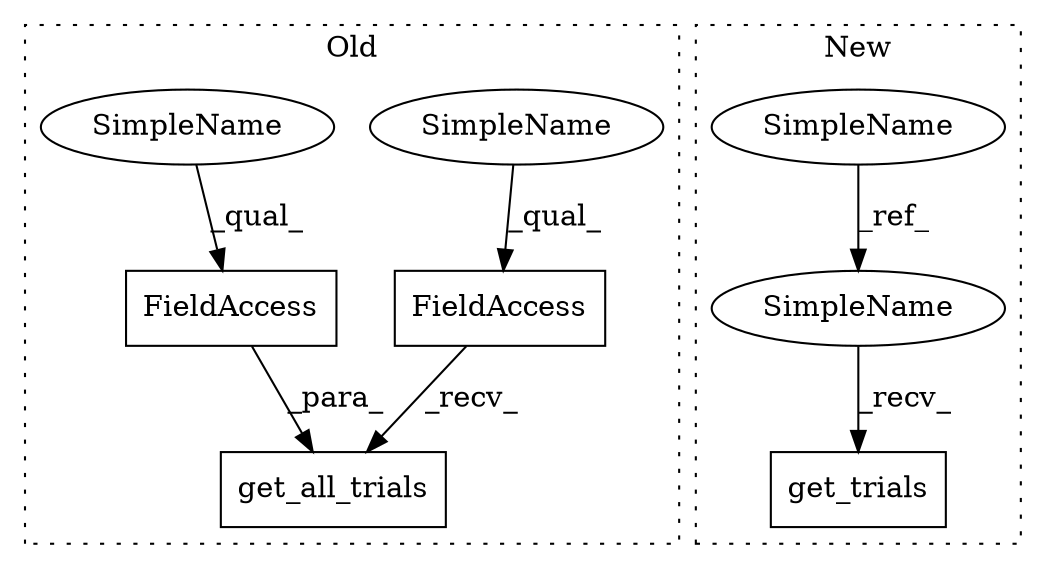 digraph G {
subgraph cluster0 {
1 [label="get_all_trials" a="32" s="5548,5584" l="15,1" shape="box"];
3 [label="FieldAccess" a="22" s="5563" l="15" shape="box"];
5 [label="FieldAccess" a="22" s="5533" l="14" shape="box"];
7 [label="SimpleName" a="42" s="5533" l="5" shape="ellipse"];
8 [label="SimpleName" a="42" s="5563" l="5" shape="ellipse"];
label = "Old";
style="dotted";
}
subgraph cluster1 {
2 [label="get_trials" a="32" s="5541,5557" l="11,1" shape="box"];
4 [label="SimpleName" a="42" s="4963" l="5" shape="ellipse"];
6 [label="SimpleName" a="42" s="5535" l="5" shape="ellipse"];
label = "New";
style="dotted";
}
3 -> 1 [label="_para_"];
4 -> 6 [label="_ref_"];
5 -> 1 [label="_recv_"];
6 -> 2 [label="_recv_"];
7 -> 5 [label="_qual_"];
8 -> 3 [label="_qual_"];
}
